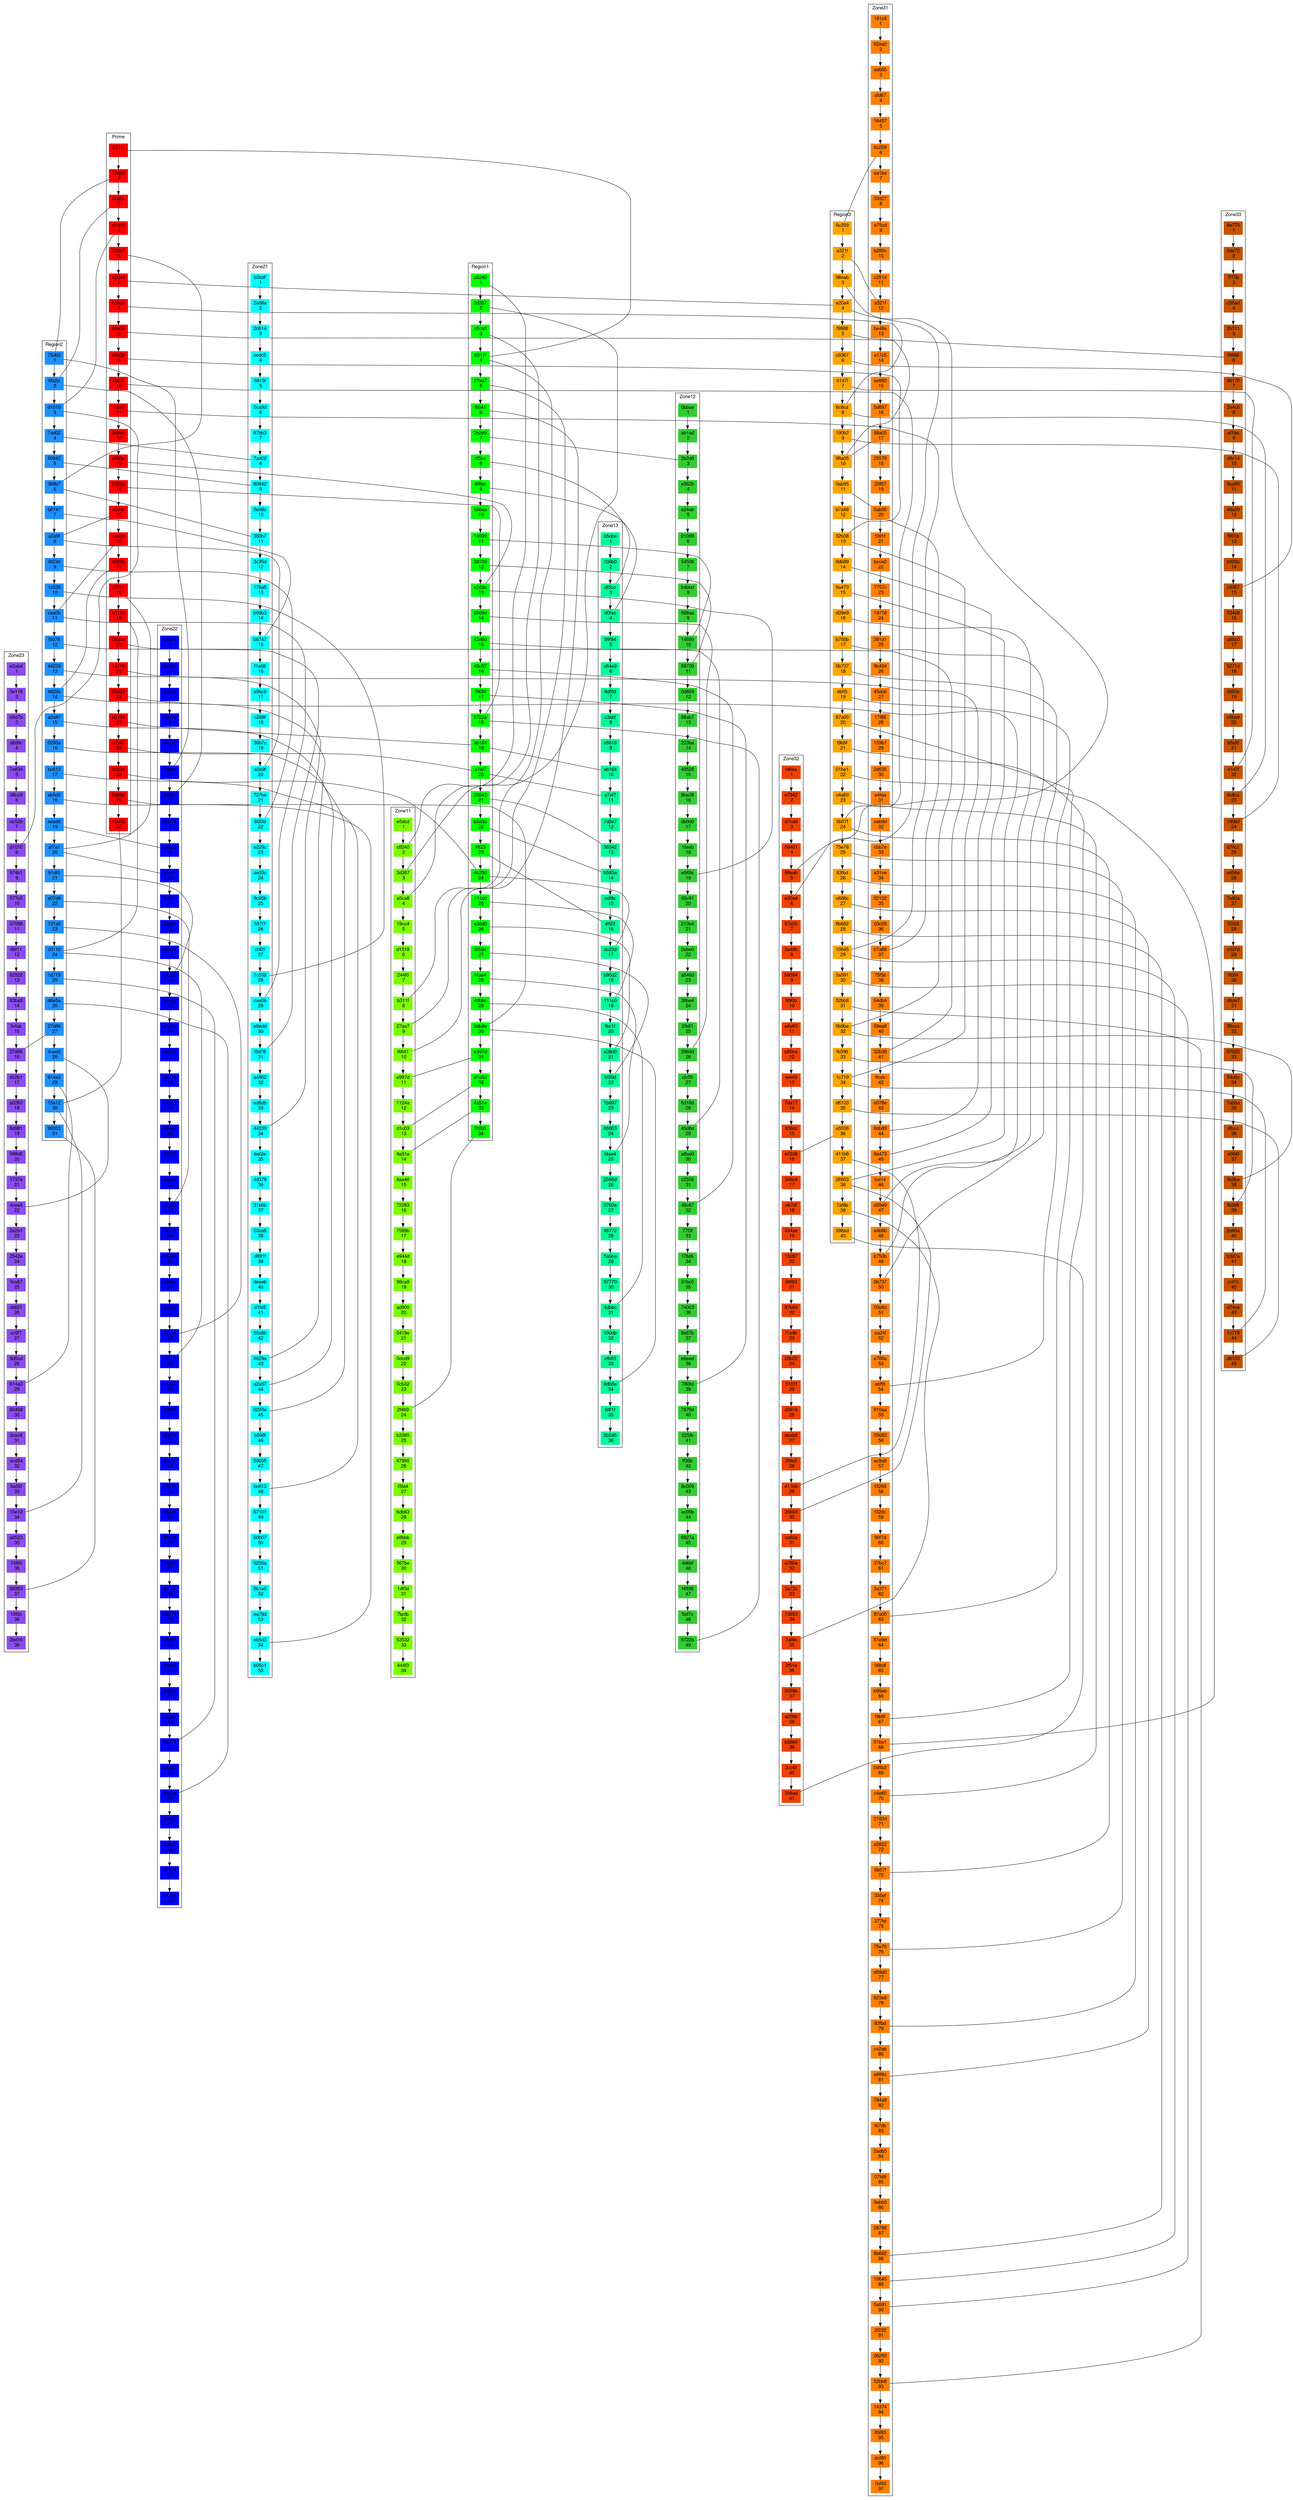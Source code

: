 digraph G {
fontname="Helvetica,Arial,sans-serif"
node [fontname="Helvetica,Arial,sans-serif", shape = rectangle, style = filled] 
edge [fontname="Helvetica,Arial,sans-serif"]subgraph cluster_Prime { label = "Prime" node [color = red]
"0b311f" [label = "b311f\n 1"]
"075db2" [label = "75db2\n 2"]
"06fa2a" [label = "6fa2a\n 3"]
"0d1010" [label = "d1010\n 4"]
"0368b7" [label = "368b7\n 5"]
"0e20a4" [label = "e20a4\n 6"]
"06c8ca" [label = "6c8ca\n 7"]
"098a05" [label = "98a05\n 8"]
"032b38" [label = "32b38\n 9"]
"06b07f" [label = "6b07f\n 10"]
"010645" [label = "10645\n 11"]
"0568aa" [label = "568aa\n 12"]
"0e569c" [label = "e569c\n 13"]
"05722a" [label = "5722a\n 14"]
"0a2e9f" [label = "a2e9f\n 15"]
"0caa0b" [label = "caa0b\n 16"]
"04829a" [label = "4829a\n 17"]
"0af7a1" [label = "af7a1\n 18"]
"0c0110" [label = "c0110\n 19"]
"00b9be" [label = "0b9be\n 20"]
"01c719" [label = "1c719\n 21"]
"026603" [label = "26603\n 22"]
"0ab164" [label = "ab164\n 23"]
"0a7ef7" [label = "a7ef7\n 24"]
"0dc23d" [label = "dc23d\n 25"]
"09db8e" [label = "9db8e\n 26"]
"015e12" [label = "15e12\n 27"]}
subgraph cluster_Region1 { label = "Region1" node [color = green]
"1b311f" [label = "b311f\n 4"]
"1e569c" [label = "e569c\n 13"]
"15722a" [label = "5722a\n 18"]
"1ab164" [label = "ab164\n 19"]
"1a7ef7" [label = "a7ef7\n 20"]
"1dc23d" [label = "dc23d\n 24"]
"19db8e" [label = "9db8e\n 30"]
"1c8240" [label = "c8240\n 1"]
"13d387" [label = "3d387\n 2"]
"1a5ca8" [label = "a5ca8\n 3"]
"127aa7" [label = "27aa7\n 5"]
"1f6641" [label = "f6641\n 6"]
"12b2d9" [label = "2b2d9\n 7"]
"1df5cc" [label = "df5cc\n 8"]
"1d0fac" [label = "d0fac\n 9"]
"1568aa" [label = "568aa\n 10"]
"114699" [label = "14699\n 11"]
"158709" [label = "58709\n 12"]
"12869d" [label = "2869d\n 14"]
"145d8d" [label = "45d8d\n 15"]
"146c67" [label = "46c67\n 16"]
"1780fd" [label = "780fd\n 17"]
"136542" [label = "36542\n 21"]
"1b583a" [label = "b583a\n 22"]
"14ff23" [label = "4ff23\n 23"]
"1111c0" [label = "111c0\n 25"]
"1e38d0" [label = "e38d0\n 26"]
"16f59d" [label = "6f59d\n 27"]
"1f4ae4" [label = "f4ae4\n 28"]
"14dbbc" [label = "4dbbc\n 29"]
"1e997d" [label = "e997d\n 31"]
"1d1c03" [label = "d1c03\n 32"]
"14a51e" [label = "4a51e\n 33"]
"12f4b9" [label = "2f4b9\n 34"]}
subgraph cluster_Region2 { label = "Region2" node [color = dodgerblue]
"175db2" [label = "75db2\n 1"]
"16fa2a" [label = "6fa2a\n 2"]
"1d1010" [label = "d1010\n 3"]
"1368b7" [label = "368b7\n 6"]
"1a2e9f" [label = "a2e9f\n 8"]
"1caa0b" [label = "caa0b\n 11"]
"14829a" [label = "4829a\n 14"]
"1af7a1" [label = "af7a1\n 20"]
"1c0110" [label = "c0110\n 24"]
"115e12" [label = "15e12\n 30"]
"17ad02" [label = "7ad02\n 4"]
"180842" [label = "80842\n 5"]
"1b8747" [label = "b8747\n 7"]
"16f23d" [label = "6f23d\n 9"]
"11c538" [label = "1c538\n 10"]
"1f5d76" [label = "f5d76\n 12"]
"144239" [label = "44239\n 13"]
"1a2a87" [label = "a2a87\n 15"]
"10293a" [label = "0293a\n 16"]
"1bc613" [label = "bc613\n 17"]
"1eb5d3" [label = "eb5d3\n 18"]
"1aead0" [label = "aead0\n 19"]
"1b1df0" [label = "b1df0\n 21"]
"1a07d8" [label = "a07d8\n 22"]
"1731a5" [label = "731a5\n 23"]
"11d715" [label = "1d715\n 25"]
"1d6e5a" [label = "d6e5a\n 26"]
"127d86" [label = "27d86\n 27"]
"14cee8" [label = "4cee8\n 28"]
"1614a3" [label = "614a3\n 29"]
"199353" [label = "99353\n 31"]}
subgraph cluster_Region3 { label = "Region3" node [color = orange]
"1e20a4" [label = "e20a4\n 4"]
"16c8ca" [label = "6c8ca\n 8"]
"198a05" [label = "98a05\n 10"]
"132b38" [label = "32b38\n 13"]
"16b07f" [label = "6b07f\n 24"]
"110645" [label = "10645\n 29"]
"10b9be" [label = "0b9be\n 32"]
"11c719" [label = "1c719\n 34"]
"126603" [label = "26603\n 38"]
"16c259" [label = "6c259\n 1"]
"1a321f" [label = "a321f\n 2"]
"198eab" [label = "98eab\n 3"]
"1f9888" [label = "f9888\n 5"]
"1c9367" [label = "c9367\n 6"]
"141d7f" [label = "41d7f\n 7"]
"1190b2" [label = "190b2\n 9"]
"10ab95" [label = "0ab95\n 11"]
"1b7a68" [label = "b7a68\n 12"]
"18db89" [label = "8db89\n 14"]
"19a473" [label = "9a473\n 15"]
"1d39e9" [label = "d39e9\n 16"]
"1b750b" [label = "b750b\n 17"]
"10b737" [label = "0b737\n 18"]
"1ebff5" [label = "ebff5\n 19"]
"187a00" [label = "87a00\n 20"]
"1f9b9f" [label = "f9b9f\n 21"]
"101be1" [label = "01be1\n 22"]
"1c4a60" [label = "c4a60\n 23"]
"175e76" [label = "75e76\n 25"]
"183fbd" [label = "83fbd\n 26"]
"1e686c" [label = "e686c\n 27"]
"18b682" [label = "8b682\n 28"]
"15a591" [label = "5a591\n 30"]
"152bb8" [label = "52bb8\n 31"]
"1fb396" [label = "fb396\n 33"]
"1d6103" [label = "d6103\n 35"]
"1e5538" [label = "e5538\n 36"]
"1411b6" [label = "411b6\n 37"]
"17af8b" [label = "7af8b\n 39"]
"1398ad" [label = "398ad\n 40"]}
subgraph cluster_Zone11 { label = "Zone11" node [color = lawngreen]
"2b311f" [label = "b311f\n 8"]
"2c8240" [label = "c8240\n 2"]
"23d387" [label = "3d387\n 3"]
"2a5ca8" [label = "a5ca8\n 4"]
"227aa7" [label = "27aa7\n 9"]
"2f6641" [label = "f6641\n 10"]
"2e997d" [label = "e997d\n 11"]
"2d1c03" [label = "d1c03\n 13"]
"24a51e" [label = "4a51e\n 14"]
"22f4b9" [label = "2f4b9\n 24"]
"2e5dcd" [label = "e5dcd\n 1"]
"219cc4" [label = "19cc4\n 5"]
"2d1518" [label = "d1518\n 6"]
"2244f0" [label = "244f0\n 7"]
"21124a" [label = "1124a\n 12"]
"28aa46" [label = "8aa46\n 15"]
"272283" [label = "72283\n 16"]
"27589b" [label = "7589b\n 17"]
"2e944d" [label = "e944d\n 18"]
"298ca8" [label = "98ca8\n 19"]
"2ad900" [label = "ad900\n 20"]
"20419e" [label = "0419e\n 21"]
"20dcd9" [label = "0dcd9\n 22"]
"20cb32" [label = "0cb32\n 23"]
"2b3385" [label = "b3385\n 25"]
"247985" [label = "47985\n 26"]
"2f3fa4" [label = "f3fa4\n 27"]
"26db63" [label = "6db63\n 28"]
"2e8bbb" [label = "e8bbb\n 29"]
"2567be" [label = "567be\n 30"]
"21df0d" [label = "1df0d\n 31"]
"27bcfb" [label = "7bcfb\n 32"]
"253532" [label = "53532\n 33"]
"2444f3" [label = "444f3\n 34"]}
subgraph cluster_Zone12 { label = "Zone12" node [color = limegreen]
"2568aa" [label = "568aa\n 9"]
"2e569c" [label = "e569c\n 19"]
"25722a" [label = "5722a\n 49"]
"22b2d9" [label = "2b2d9\n 3"]
"214699" [label = "14699\n 10"]
"258709" [label = "58709\n 11"]
"22869d" [label = "2869d\n 26"]
"245d8d" [label = "45d8d\n 29"]
"246c67" [label = "46c67\n 32"]
"2780fd" [label = "780fd\n 39"]
"20bbae" [label = "0bbae\n 1"]
"2ab1ad" [label = "ab1ad\n 2"]
"2e562b" [label = "e562b\n 4"]
"2e24ab" [label = "e24ab\n 5"]
"201099" [label = "01099\n 6"]
"254506" [label = "54506\n 7"]
"2b4bbd" [label = "b4bbd\n 8"]
"20d859" [label = "0d859\n 12"]
"288ab7" [label = "88ab7\n 13"]
"2223ba" [label = "223ba\n 14"]
"249528" [label = "49528\n 15"]
"28ba38" [label = "8ba38\n 16"]
"2db9d0" [label = "db9d0\n 17"]
"21feeb" [label = "1feeb\n 18"]
"269c91" [label = "69c91\n 20"]
"2213b4" [label = "213b4\n 21"]
"22ebe0" [label = "2ebe0\n 22"]
"2a046d" [label = "a046d\n 23"]
"236be4" [label = "36be4\n 24"]
"229df1" [label = "29df1\n 25"]
"2cfc55" [label = "cfc55\n 27"]
"26d18d" [label = "6d18d\n 28"]
"2a8ae0" [label = "a8ae0\n 30"]
"2c2556" [label = "c2556\n 31"]
"277f3f" [label = "77f3f\n 33"]
"2f78d6" [label = "f78d6\n 34"]
"251bc5" [label = "51bc5\n 35"]
"274003" [label = "74003\n 36"]
"29e67b" [label = "9e67b\n 37"]
"2e6eed" [label = "e6eed\n 38"]
"27879d" [label = "7879d\n 40"]
"2225fb" [label = "225fb\n 41"]
"2ff36b" [label = "ff36b\n 42"]
"28c009" [label = "8c009\n 43"]
"2ec09b" [label = "ec09b\n 44"]
"28827a" [label = "8827a\n 45"]
"24d6bf" [label = "4d6bf\n 46"]
"2f4936" [label = "f4936\n 47"]
"25af7c" [label = "5af7c\n 48"]}
subgraph cluster_Zone13 { label = "Zone13" node [color = mediumspringgreen]
"2ab164" [label = "ab164\n 10"]
"2a7ef7" [label = "a7ef7\n 11"]
"2dc23d" [label = "dc23d\n 17"]
"29db8e" [label = "9db8e\n 34"]
"2df5cc" [label = "df5cc\n 3"]
"2d0fac" [label = "d0fac\n 4"]
"236542" [label = "36542\n 13"]
"2b583a" [label = "b583a\n 14"]
"24ff23" [label = "4ff23\n 16"]
"2111c0" [label = "111c0\n 19"]
"2e38d0" [label = "e38d0\n 21"]
"26f59d" [label = "6f59d\n 22"]
"2f4ae4" [label = "f4ae4\n 25"]
"24dbbc" [label = "4dbbc\n 31"]
"2b5cbe" [label = "b5cbe\n 1"]
"2106b0" [label = "106b0\n 2"]
"299f94" [label = "99f94\n 5"]
"2c64e3" [label = "c64e3\n 6"]
"28d5fd" [label = "8d5fd\n 7"]
"2c3abf" [label = "c3abf\n 8"]
"2e8616" [label = "e8616\n 9"]
"27d2e7" [label = "7d2e7\n 12"]
"2cdf8c" [label = "cdf8c\n 15"]
"2b95d2" [label = "b95d2\n 18"]
"2fbc1f" [label = "fbc1f\n 20"]
"21b697" [label = "1b697\n 23"]
"266863" [label = "66863\n 24"]
"22595d" [label = "2595d\n 26"]
"20760a" [label = "0760a\n 27"]
"248772" [label = "48772\n 28"]
"25abba" [label = "5abba\n 29"]
"297770" [label = "97770\n 30"]
"2100db" [label = "100db\n 32"]
"2efb53" [label = "efb53\n 33"]
"204f1f" [label = "04f1f\n 35"]
"25b2d5" [label = "5b2d5\n 36"]}
subgraph cluster_Zone21 { label = "Zone21" node [color = aqua]
"2368b7" [label = "368b7\n 11"]
"2a2e9f" [label = "a2e9f\n 20"]
"2caa0b" [label = "caa0b\n 29"]
"24829a" [label = "4829a\n 43"]
"27ad02" [label = "7ad02\n 8"]
"280842" [label = "80842\n 9"]
"2b8747" [label = "b8747\n 15"]
"26f23d" [label = "6f23d\n 22"]
"21c538" [label = "1c538\n 28"]
"2f5d76" [label = "f5d76\n 31"]
"244239" [label = "44239\n 34"]
"2a2a87" [label = "a2a87\n 44"]
"20293a" [label = "0293a\n 45"]
"2bc613" [label = "bc613\n 48"]
"2eb5d3" [label = "eb5d3\n 54"]
"2b3cdf" [label = "b3cdf\n 1"]
"22a88a" [label = "2a88a\n 2"]
"22d614" [label = "2d614\n 3"]
"2cedc5" [label = "cedc5\n 4"]
"26815f" [label = "6815f\n 5"]
"20ca9d" [label = "0ca9d\n 6"]
"267bb3" [label = "67bb3\n 7"]
"28e96c" [label = "8e96c\n 10"]
"23c35d" [label = "3c35d\n 12"]
"2178a5" [label = "178a5\n 13"]
"2b99b3" [label = "b99b3\n 14"]
"2f1a66" [label = "f1a66\n 16"]
"2e9bc8" [label = "e9bc8\n 17"]
"2c288f" [label = "c288f\n 18"]
"230b7c" [label = "30b7c\n 19"]
"2727be" [label = "727be\n 21"]
"2e229c" [label = "e229c\n 23"]
"2ae33c" [label = "ae33c\n 24"]
"29c95b" [label = "9c95b\n 25"]
"2557f7" [label = "557f7\n 26"]
"2cf42f" [label = "cf42f\n 27"]
"2e9edd" [label = "e9edd\n 30"]
"2a4862" [label = "a4862\n 32"]
"2ad6db" [label = "ad6db\n 33"]
"2bef2e" [label = "bef2e\n 35"]
"24d379" [label = "4d379\n 36"]
"231b6b" [label = "31b6b\n 37"]
"203ca6" [label = "03ca6\n 38"]
"2d891f" [label = "d891f\n 39"]
"2deeeb" [label = "deeeb\n 40"]
"2d1fe5" [label = "d1fe5\n 41"]
"255c8b" [label = "55c8b\n 42"]
"2b598f" [label = "b598f\n 46"]
"269055" [label = "69055\n 47"]
"267101" [label = "67101\n 49"]
"250b67" [label = "50b67\n 50"]
"29235a" [label = "9235a\n 51"]
"28b1a8" [label = "8b1a8\n 52"]
"2ea79d" [label = "ea79d\n 53"]
"2b06c1" [label = "b06c1\n 55"]}
subgraph cluster_Zone22 { label = "Zone22" node [color = blue]
"275db2" [label = "75db2\n 6"]
"26fa2a" [label = "6fa2a\n 7"]
"2af7a1" [label = "af7a1\n 10"]
"2c0110" [label = "c0110\n 29"]
"2aead0" [label = "aead0\n 9"]
"2b1df0" [label = "b1df0\n 14"]
"2a07d8" [label = "a07d8\n 23"]
"2731a5" [label = "731a5\n 28"]
"21d715" [label = "1d715\n 44"]
"2d6e5a" [label = "d6e5a\n 46"]
"2d4622" [label = "d4622\n 1"]
"24e4b7" [label = "4e4b7\n 2"]
"22c7d9" [label = "2c7d9\n 3"]
"2708e9" [label = "708e9\n 4"]
"2bea7f" [label = "bea7f\n 5"]
"260508" [label = "60508\n 8"]
"26a33b" [label = "6a33b\n 11"]
"2f1adc" [label = "f1adc\n 12"]
"258a92" [label = "58a92\n 13"]
"29ca6a" [label = "9ca6a\n 15"]
"2a7a2a" [label = "a7a2a\n 16"]
"2bd25b" [label = "bd25b\n 17"]
"2e9776" [label = "e9776\n 18"]
"247862" [label = "47862\n 19"]
"28642f" [label = "8642f\n 20"]
"2c2575" [label = "c2575\n 21"]
"2dabec" [label = "dabec\n 22"]
"27a373" [label = "7a373\n 24"]
"25e996" [label = "5e996\n 25"]
"22e5db" [label = "2e5db\n 26"]
"20c7b0" [label = "0c7b0\n 27"]
"2bad31" [label = "bad31\n 30"]
"208930" [label = "08930\n 31"]
"2b2875" [label = "b2875\n 32"]
"280f7b" [label = "80f7b\n 33"]
"22784c" [label = "2784c\n 34"]
"26021f" [label = "6021f\n 35"]
"2f407d" [label = "f407d\n 36"]
"270db2" [label = "70db2\n 37"]
"2bf136" [label = "bf136\n 38"]
"278371" [label = "78371\n 39"]
"2202b1" [label = "202b1\n 40"]
"284b35" [label = "84b35\n 41"]
"235dd2" [label = "35dd2\n 42"]
"20808e" [label = "0808e\n 43"]
"2b4b32" [label = "b4b32\n 45"]
"226d47" [label = "26d47\n 47"]
"2bda1f" [label = "bda1f\n 48"]
"231136" [label = "31136\n 49"]
"2b1798" [label = "b1798\n 50"]}
subgraph cluster_Zone23 { label = "Zone23" node [color = "#8a4cee"]
"2d1010" [label = "d1010\n 8"]
"215e12" [label = "15e12\n 34"]
"227d86" [label = "27d86\n 16"]
"24cee8" [label = "4cee8\n 22"]
"2614a3" [label = "614a3\n 29"]
"299353" [label = "99353\n 37"]
"2e2ab4" [label = "e2ab4\n 1"]
"23e118" [label = "3e118\n 2"]
"2e5d7b" [label = "e5d7b\n 3"]
"2a6d9c" [label = "a6d9c\n 4"]
"27e834" [label = "7e834\n 5"]
"238cc9" [label = "38cc9\n 6"]
"2dc52b" [label = "dc52b\n 7"]
"2974b1" [label = "974b1\n 9"]
"2577c5" [label = "577c5\n 10"]
"207088" [label = "07088\n 11"]
"266f11" [label = "66f11\n 12"]
"262522" [label = "62522\n 13"]
"283ba9" [label = "83ba9\n 14"]
"25cfab" [label = "5cfab\n 15"]
"28c2b1" [label = "8c2b1\n 17"]
"2a0263" [label = "a0263\n 18"]
"28d981" [label = "8d981\n 19"]
"2998d6" [label = "998d6\n 20"]
"21737e" [label = "1737e\n 21"]
"22e2e1" [label = "2e2e1\n 23"]
"22542e" [label = "2542e\n 24"]
"23ca67" [label = "3ca67\n 25"]
"2ddf21" [label = "ddf21\n 26"]
"2cc9f7" [label = "cc9f7\n 27"]
"29d5cd" [label = "9d5cd\n 28"]
"280458" [label = "80458\n 30"]
"22cac8" [label = "2cac8\n 31"]
"2acd84" [label = "acd84\n 32"]
"25a5f0" [label = "5a5f0\n 33"]
"2a0523" [label = "a0523\n 35"]
"274f65" [label = "74f65\n 36"]
"210f9c" [label = "10f9c\n 38"]
"22bd16" [label = "2bd16\n 39"]}
subgraph cluster_Zone31 { label = "Zone31" node [color = darkorange1]
"298a05" [label = "98a05\n 17"]
"232b38" [label = "32b38\n 41"]
"26b07f" [label = "6b07f\n 73"]
"210645" [label = "10645\n 89"]
"26c259" [label = "6c259\n 6"]
"2a321f" [label = "a321f\n 12"]
"20ab95" [label = "0ab95\n 20"]
"2b7a68" [label = "b7a68\n 37"]
"28db89" [label = "8db89\n 44"]
"29a473" [label = "9a473\n 45"]
"2d39e9" [label = "d39e9\n 47"]
"2b750b" [label = "b750b\n 49"]
"20b737" [label = "0b737\n 50"]
"2ebff5" [label = "ebff5\n 54"]
"287a00" [label = "87a00\n 63"]
"2f9b9f" [label = "f9b9f\n 67"]
"201be1" [label = "01be1\n 68"]
"2c4a60" [label = "c4a60\n 70"]
"275e76" [label = "75e76\n 76"]
"283fbd" [label = "83fbd\n 79"]
"2e686c" [label = "e686c\n 81"]
"28b682" [label = "8b682\n 88"]
"25a591" [label = "5a591\n 90"]
"252bb8" [label = "52bb8\n 93"]
"2161c9" [label = "161c9\n 1"]
"282ea0" [label = "82ea0\n 2"]
"2ad685" [label = "ad685\n 3"]
"2afd67" [label = "afd67\n 4"]
"216457" [label = "16457\n 5"]
"2ea1be" [label = "ea1be\n 7"]
"233d27" [label = "33d27\n 8"]
"2e75cd" [label = "e75cd\n 9"]
"2b280c" [label = "b280c\n 10"]
"2c2814" [label = "c2814\n 11"]
"2be46a" [label = "be46a\n 13"]
"2a17c5" [label = "a17c5\n 14"]
"2ae982" [label = "ae982\n 15"]
"25d897" [label = "5d897\n 16"]
"225578" [label = "25578\n 18"]
"220f07" [label = "20f07\n 19"]
"2f391f" [label = "f391f\n 21"]
"2bcce2" [label = "bcce2\n 22"]
"27757c" [label = "7757c\n 23"]
"219716" [label = "19716\n 24"]
"2391d1" [label = "391d1\n 25"]
"29b404" [label = "9b404\n 26"]
"245dcb" [label = "45dcb\n 27"]
"217f66" [label = "17f66\n 28"]
"2159b1" [label = "159b1\n 29"]
"22d535" [label = "2d535\n 30"]
"2e4fea" [label = "e4fea\n 31"]
"2ceb9d" [label = "ceb9d\n 32"]
"2cbb7e" [label = "cbb7e\n 33"]
"2a31ce" [label = "a31ce\n 34"]
"292102" [label = "92102\n 35"]
"203c09" [label = "03c09\n 36"]
"275f5b" [label = "75f5b\n 38"]
"264db4" [label = "64db4\n 39"]
"259ea8" [label = "59ea8\n 40"]
"2ffceb" [label = "ffceb\n 42"]
"2e078e" [label = "e078e\n 43"]
"2fcd14" [label = "fcd14\n 46"]
"2e4b8b" [label = "e4b8b\n 48"]
"200e8d" [label = "00e8d\n 51"]
"2ea24f" [label = "ea24f\n 52"]
"2e788a" [label = "e788a\n 53"]
"2910aa" [label = "910aa\n 55"]
"205683" [label = "05683\n 56"]
"2ec9a6" [label = "ec9a6\n 57"]
"2f3268" [label = "f3268\n 58"]
"2f32dc" [label = "f32dc\n 59"]
"290f7d" [label = "90f7d\n 60"]
"237bc7" [label = "37bc7\n 61"]
"23a371" [label = "3a371\n 62"]
"251e9d" [label = "51e9d\n 64"]
"206bdf" [label = "06bdf\n 65"]
"2b95eb" [label = "b95eb\n 66"]
"2095b2" [label = "095b2\n 69"]
"22183d" [label = "2183d\n 71"]
"2a5822" [label = "a5822\n 72"]
"2335ef" [label = "335ef\n 74"]
"2277fd" [label = "277fd\n 75"]
"2d59d5" [label = "d59d5\n 77"]
"2623e8" [label = "623e8\n 78"]
"2cc2ab" [label = "cc2ab\n 80"]
"2784a8" [label = "784a8\n 82"]
"2fb7db" [label = "fb7db\n 83"]
"22ad65" [label = "2ad65\n 84"]
"207fd9" [label = "07fd9\n 85"]
"23ebb3" [label = "3ebb3\n 86"]
"226788" [label = "26788\n 87"]
"22f232" [label = "2f232\n 91"]
"206250" [label = "06250\n 92"]
"214374" [label = "14374\n 94"]
"285f83" [label = "85f83\n 95"]
"2dcf80" [label = "dcf80\n 96"]
"21bf50" [label = "1bf50\n 97"]}
subgraph cluster_Zone32 { label = "Zone32" node [color = orangered2]
"2e20a4" [label = "e20a4\n 6"]
"226603" [label = "26603\n 30"]
"298eab" [label = "98eab\n 5"]
"2e5538" [label = "e5538\n 16"]
"2411b6" [label = "411b6\n 29"]
"27af8b" [label = "7af8b\n 35"]
"2398ad" [label = "398ad\n 41"]
"2fd6ea" [label = "fd6ea\n 1"]
"2e7942" [label = "e7942\n 2"]
"2d7cdd" [label = "d7cdd\n 3"]
"258401" [label = "58401\n 4"]
"297d35" [label = "97d35\n 7"]
"23a48b" [label = "3a48b\n 8"]
"2b9594" [label = "b9594\n 9"]
"29f90b" [label = "9f90b\n 10"]
"2e6e63" [label = "e6e63\n 11"]
"2b85be" [label = "b85be\n 12"]
"2eeef3" [label = "eeef3\n 13"]
"27da17" [label = "7da17\n 14"]
"2938dc" [label = "938dc\n 15"]
"2346c9" [label = "346c9\n 17"]
"2eb7df" [label = "eb7df\n 18"]
"2434ae" [label = "434ae\n 19"]
"215d97" [label = "15d97\n 20"]
"25f693" [label = "5f693\n 21"]
"287b83" [label = "87b83\n 22"]
"2f1e4b" [label = "f1e4b\n 23"]
"228b22" [label = "28b22\n 24"]
"25101f" [label = "5101f\n 25"]
"2d3976" [label = "d3976\n 26"]
"2ebab0" [label = "ebab0\n 27"]
"22f9e5" [label = "2f9e5\n 28"]
"2ca82e" [label = "ca82e\n 31"]
"2e780e" [label = "e780e\n 32"]
"23a72c" [label = "3a72c\n 33"]
"213653" [label = "13653\n 34"]
"22f51e" [label = "2f51e\n 36"]
"29559b" [label = "9559b\n 37"]
"2a256b" [label = "a256b\n 38"]
"2b5860" [label = "b5860\n 39"]
"22cc6f" [label = "2cc6f\n 40"]}
subgraph cluster_Zone33 { label = "Zone33" node [color = "#c55200"]
"26c8ca" [label = "6c8ca\n 23"]
"20b9be" [label = "0b9be\n 38"]
"21c719" [label = "1c719\n 44"]
"2f9888" [label = "f9888\n 6"]
"2c9367" [label = "c9367\n 15"]
"241d7f" [label = "41d7f\n 22"]
"2190b2" [label = "190b2\n 24"]
"2fb396" [label = "fb396\n 39"]
"2d6103" [label = "d6103\n 45"]
"28e775" [label = "8e775\n 1"]
"23de72" [label = "3de72\n 2"]
"27f75b" [label = "7f75b\n 3"]
"2c56ad" [label = "c56ad\n 4"]
"22b311" [label = "2b311\n 5"]
"296170" [label = "96170\n 7"]
"22e4c5" [label = "2e4c5\n 8"]
"2af1be" [label = "af1be\n 9"]
"2d9c14" [label = "d9c14\n 10"]
"20ca99" [label = "0ca99\n 11"]
"246a29" [label = "46a29\n 12"]
"2f951b" [label = "f951b\n 13"]
"2b500c" [label = "b500c\n 14"]
"2034c8" [label = "034c8\n 16"]
"2a88c0" [label = "a88c0\n 17"]
"25271d" [label = "5271d\n 18"]
"20683c" [label = "0683c\n 19"]
"2c5ba9" [label = "c5ba9\n 20"]
"2b6af6" [label = "b6af6\n 21"]
"2d74c1" [label = "d74c1\n 25"]
"2ed56e" [label = "ed56e\n 26"]
"27e80a" [label = "7e80a\n 27"]
"253f28" [label = "53f28\n 28"]
"2c0d7d" [label = "c0d7d\n 29"]
"2ffc64" [label = "ffc64\n 30"]
"2d6de7" [label = "d6de7\n 31"]
"226ccc" [label = "26ccc\n 32"]
"297920" [label = "97920\n 33"]
"254c6c" [label = "54c6c\n 34"]
"27abba" [label = "7abba\n 35"]
"24fbcc" [label = "4fbcc\n 36"]
"2e964f" [label = "e964f\n 37"]
"22e80a" [label = "2e80a\n 40"]
"2b3d7a" [label = "b3d7a\n 41"]
"2ccf7c" [label = "ccf7c\n 42"]
"2d74ce" [label = "d74ce\n 43"]}

"0b311f" -> "1b311f" [dir = none]
"075db2" -> "175db2" [dir = none]
"0b311f" -> "075db2"
"06fa2a" -> "16fa2a" [dir = none]
"075db2" -> "06fa2a"
"0d1010" -> "1d1010" [dir = none]
"06fa2a" -> "0d1010"
"0368b7" -> "1368b7" [dir = none]
"0d1010" -> "0368b7"
"0e20a4" -> "1e20a4" [dir = none]
"0368b7" -> "0e20a4"
"06c8ca" -> "16c8ca" [dir = none]
"0e20a4" -> "06c8ca"
"098a05" -> "198a05" [dir = none]
"06c8ca" -> "098a05"
"032b38" -> "132b38" [dir = none]
"098a05" -> "032b38"
"06b07f" -> "16b07f" [dir = none]
"032b38" -> "06b07f"
"010645" -> "110645" [dir = none]
"06b07f" -> "010645"
"010645" -> "0568aa"
"0e569c" -> "1e569c" [dir = none]
"0568aa" -> "0e569c"
"05722a" -> "15722a" [dir = none]
"0e569c" -> "05722a"
"0a2e9f" -> "1a2e9f" [dir = none]
"05722a" -> "0a2e9f"
"0caa0b" -> "1caa0b" [dir = none]
"0a2e9f" -> "0caa0b"
"04829a" -> "14829a" [dir = none]
"0caa0b" -> "04829a"
"0af7a1" -> "1af7a1" [dir = none]
"04829a" -> "0af7a1"
"0c0110" -> "1c0110" [dir = none]
"0af7a1" -> "0c0110"
"00b9be" -> "10b9be" [dir = none]
"0c0110" -> "00b9be"
"01c719" -> "11c719" [dir = none]
"00b9be" -> "01c719"
"026603" -> "126603" [dir = none]
"01c719" -> "026603"
"0ab164" -> "1ab164" [dir = none]
"026603" -> "0ab164"
"0a7ef7" -> "1a7ef7" [dir = none]
"0ab164" -> "0a7ef7"
"0dc23d" -> "1dc23d" [dir = none]
"0a7ef7" -> "0dc23d"
"09db8e" -> "19db8e" [dir = none]
"0dc23d" -> "09db8e"
"015e12" -> "115e12" [dir = none]
"09db8e" -> "015e12"
"1b311f" -> "2b311f" [dir = none]
"1e569c" -> "2e569c" [dir = none]
"15722a" -> "25722a" [dir = none]
"1ab164" -> "2ab164" [dir = none]
"1a7ef7" -> "2a7ef7" [dir = none]
"1dc23d" -> "2dc23d" [dir = none]
"19db8e" -> "29db8e" [dir = none]
"1c8240" -> "2c8240" [dir = none]
"13d387" -> "23d387" [dir = none]
"1c8240" -> "13d387"
"1a5ca8" -> "2a5ca8" [dir = none]
"13d387" -> "1a5ca8"
"1a5ca8" -> "1b311f"
"127aa7" -> "227aa7" [dir = none]
"1b311f" -> "127aa7"
"1f6641" -> "2f6641" [dir = none]
"127aa7" -> "1f6641"
"12b2d9" -> "22b2d9" [dir = none]
"1f6641" -> "12b2d9"
"1df5cc" -> "2df5cc" [dir = none]
"12b2d9" -> "1df5cc"
"1d0fac" -> "2d0fac" [dir = none]
"1df5cc" -> "1d0fac"
"1d0fac" -> "1568aa"
"114699" -> "214699" [dir = none]
"1568aa" -> "114699"
"158709" -> "258709" [dir = none]
"114699" -> "158709"
"158709" -> "1e569c"
"12869d" -> "22869d" [dir = none]
"1e569c" -> "12869d"
"145d8d" -> "245d8d" [dir = none]
"12869d" -> "145d8d"
"146c67" -> "246c67" [dir = none]
"145d8d" -> "146c67"
"1780fd" -> "2780fd" [dir = none]
"146c67" -> "1780fd"
"1780fd" -> "15722a"
"15722a" -> "1ab164"
"1ab164" -> "1a7ef7"
"136542" -> "236542" [dir = none]
"1a7ef7" -> "136542"
"1b583a" -> "2b583a" [dir = none]
"136542" -> "1b583a"
"14ff23" -> "24ff23" [dir = none]
"1b583a" -> "14ff23"
"14ff23" -> "1dc23d"
"1111c0" -> "2111c0" [dir = none]
"1dc23d" -> "1111c0"
"1e38d0" -> "2e38d0" [dir = none]
"1111c0" -> "1e38d0"
"16f59d" -> "26f59d" [dir = none]
"1e38d0" -> "16f59d"
"1f4ae4" -> "2f4ae4" [dir = none]
"16f59d" -> "1f4ae4"
"14dbbc" -> "24dbbc" [dir = none]
"1f4ae4" -> "14dbbc"
"14dbbc" -> "19db8e"
"1e997d" -> "2e997d" [dir = none]
"19db8e" -> "1e997d"
"1d1c03" -> "2d1c03" [dir = none]
"1e997d" -> "1d1c03"
"14a51e" -> "24a51e" [dir = none]
"1d1c03" -> "14a51e"
"12f4b9" -> "22f4b9" [dir = none]
"14a51e" -> "12f4b9"
"175db2" -> "275db2" [dir = none]
"16fa2a" -> "26fa2a" [dir = none]
"1d1010" -> "2d1010" [dir = none]
"1368b7" -> "2368b7" [dir = none]
"1a2e9f" -> "2a2e9f" [dir = none]
"1caa0b" -> "2caa0b" [dir = none]
"14829a" -> "24829a" [dir = none]
"1af7a1" -> "2af7a1" [dir = none]
"1c0110" -> "2c0110" [dir = none]
"115e12" -> "215e12" [dir = none]
"175db2" -> "16fa2a"
"16fa2a" -> "1d1010"
"17ad02" -> "27ad02" [dir = none]
"1d1010" -> "17ad02"
"180842" -> "280842" [dir = none]
"17ad02" -> "180842"
"180842" -> "1368b7"
"1b8747" -> "2b8747" [dir = none]
"1368b7" -> "1b8747"
"1b8747" -> "1a2e9f"
"16f23d" -> "26f23d" [dir = none]
"1a2e9f" -> "16f23d"
"11c538" -> "21c538" [dir = none]
"16f23d" -> "11c538"
"11c538" -> "1caa0b"
"1f5d76" -> "2f5d76" [dir = none]
"1caa0b" -> "1f5d76"
"144239" -> "244239" [dir = none]
"1f5d76" -> "144239"
"144239" -> "14829a"
"1a2a87" -> "2a2a87" [dir = none]
"14829a" -> "1a2a87"
"10293a" -> "20293a" [dir = none]
"1a2a87" -> "10293a"
"1bc613" -> "2bc613" [dir = none]
"10293a" -> "1bc613"
"1eb5d3" -> "2eb5d3" [dir = none]
"1bc613" -> "1eb5d3"
"1aead0" -> "2aead0" [dir = none]
"1eb5d3" -> "1aead0"
"1aead0" -> "1af7a1"
"1b1df0" -> "2b1df0" [dir = none]
"1af7a1" -> "1b1df0"
"1a07d8" -> "2a07d8" [dir = none]
"1b1df0" -> "1a07d8"
"1731a5" -> "2731a5" [dir = none]
"1a07d8" -> "1731a5"
"1731a5" -> "1c0110"
"11d715" -> "21d715" [dir = none]
"1c0110" -> "11d715"
"1d6e5a" -> "2d6e5a" [dir = none]
"11d715" -> "1d6e5a"
"127d86" -> "227d86" [dir = none]
"1d6e5a" -> "127d86"
"14cee8" -> "24cee8" [dir = none]
"127d86" -> "14cee8"
"1614a3" -> "2614a3" [dir = none]
"14cee8" -> "1614a3"
"1614a3" -> "115e12"
"199353" -> "299353" [dir = none]
"115e12" -> "199353"
"1e20a4" -> "2e20a4" [dir = none]
"16c8ca" -> "26c8ca" [dir = none]
"198a05" -> "298a05" [dir = none]
"132b38" -> "232b38" [dir = none]
"16b07f" -> "26b07f" [dir = none]
"110645" -> "210645" [dir = none]
"10b9be" -> "20b9be" [dir = none]
"11c719" -> "21c719" [dir = none]
"126603" -> "226603" [dir = none]
"16c259" -> "26c259" [dir = none]
"1a321f" -> "2a321f" [dir = none]
"16c259" -> "1a321f"
"198eab" -> "298eab" [dir = none]
"1a321f" -> "198eab"
"198eab" -> "1e20a4"
"1f9888" -> "2f9888" [dir = none]
"1e20a4" -> "1f9888"
"1c9367" -> "2c9367" [dir = none]
"1f9888" -> "1c9367"
"141d7f" -> "241d7f" [dir = none]
"1c9367" -> "141d7f"
"141d7f" -> "16c8ca"
"1190b2" -> "2190b2" [dir = none]
"16c8ca" -> "1190b2"
"1190b2" -> "198a05"
"10ab95" -> "20ab95" [dir = none]
"198a05" -> "10ab95"
"1b7a68" -> "2b7a68" [dir = none]
"10ab95" -> "1b7a68"
"1b7a68" -> "132b38"
"18db89" -> "28db89" [dir = none]
"132b38" -> "18db89"
"19a473" -> "29a473" [dir = none]
"18db89" -> "19a473"
"1d39e9" -> "2d39e9" [dir = none]
"19a473" -> "1d39e9"
"1b750b" -> "2b750b" [dir = none]
"1d39e9" -> "1b750b"
"10b737" -> "20b737" [dir = none]
"1b750b" -> "10b737"
"1ebff5" -> "2ebff5" [dir = none]
"10b737" -> "1ebff5"
"187a00" -> "287a00" [dir = none]
"1ebff5" -> "187a00"
"1f9b9f" -> "2f9b9f" [dir = none]
"187a00" -> "1f9b9f"
"101be1" -> "201be1" [dir = none]
"1f9b9f" -> "101be1"
"1c4a60" -> "2c4a60" [dir = none]
"101be1" -> "1c4a60"
"1c4a60" -> "16b07f"
"175e76" -> "275e76" [dir = none]
"16b07f" -> "175e76"
"183fbd" -> "283fbd" [dir = none]
"175e76" -> "183fbd"
"1e686c" -> "2e686c" [dir = none]
"183fbd" -> "1e686c"
"18b682" -> "28b682" [dir = none]
"1e686c" -> "18b682"
"18b682" -> "110645"
"15a591" -> "25a591" [dir = none]
"110645" -> "15a591"
"152bb8" -> "252bb8" [dir = none]
"15a591" -> "152bb8"
"152bb8" -> "10b9be"
"1fb396" -> "2fb396" [dir = none]
"10b9be" -> "1fb396"
"1fb396" -> "11c719"
"1d6103" -> "2d6103" [dir = none]
"11c719" -> "1d6103"
"1e5538" -> "2e5538" [dir = none]
"1d6103" -> "1e5538"
"1411b6" -> "2411b6" [dir = none]
"1e5538" -> "1411b6"
"1411b6" -> "126603"
"17af8b" -> "27af8b" [dir = none]
"126603" -> "17af8b"
"1398ad" -> "2398ad" [dir = none]
"17af8b" -> "1398ad"
"2e5dcd" -> "2c8240"
"2c8240" -> "23d387"
"23d387" -> "2a5ca8"
"2a5ca8" -> "219cc4"
"219cc4" -> "2d1518"
"2d1518" -> "2244f0"
"2244f0" -> "2b311f"
"2b311f" -> "227aa7"
"227aa7" -> "2f6641"
"2f6641" -> "2e997d"
"2e997d" -> "21124a"
"21124a" -> "2d1c03"
"2d1c03" -> "24a51e"
"24a51e" -> "28aa46"
"28aa46" -> "272283"
"272283" -> "27589b"
"27589b" -> "2e944d"
"2e944d" -> "298ca8"
"298ca8" -> "2ad900"
"2ad900" -> "20419e"
"20419e" -> "20dcd9"
"20dcd9" -> "20cb32"
"20cb32" -> "22f4b9"
"22f4b9" -> "2b3385"
"2b3385" -> "247985"
"247985" -> "2f3fa4"
"2f3fa4" -> "26db63"
"26db63" -> "2e8bbb"
"2e8bbb" -> "2567be"
"2567be" -> "21df0d"
"21df0d" -> "27bcfb"
"27bcfb" -> "253532"
"253532" -> "2444f3"
"20bbae" -> "2ab1ad"
"2ab1ad" -> "22b2d9"
"22b2d9" -> "2e562b"
"2e562b" -> "2e24ab"
"2e24ab" -> "201099"
"201099" -> "254506"
"254506" -> "2b4bbd"
"2b4bbd" -> "2568aa"
"2568aa" -> "214699"
"214699" -> "258709"
"258709" -> "20d859"
"20d859" -> "288ab7"
"288ab7" -> "2223ba"
"2223ba" -> "249528"
"249528" -> "28ba38"
"28ba38" -> "2db9d0"
"2db9d0" -> "21feeb"
"21feeb" -> "2e569c"
"2e569c" -> "269c91"
"269c91" -> "2213b4"
"2213b4" -> "22ebe0"
"22ebe0" -> "2a046d"
"2a046d" -> "236be4"
"236be4" -> "229df1"
"229df1" -> "22869d"
"22869d" -> "2cfc55"
"2cfc55" -> "26d18d"
"26d18d" -> "245d8d"
"245d8d" -> "2a8ae0"
"2a8ae0" -> "2c2556"
"2c2556" -> "246c67"
"246c67" -> "277f3f"
"277f3f" -> "2f78d6"
"2f78d6" -> "251bc5"
"251bc5" -> "274003"
"274003" -> "29e67b"
"29e67b" -> "2e6eed"
"2e6eed" -> "2780fd"
"2780fd" -> "27879d"
"27879d" -> "2225fb"
"2225fb" -> "2ff36b"
"2ff36b" -> "28c009"
"28c009" -> "2ec09b"
"2ec09b" -> "28827a"
"28827a" -> "24d6bf"
"24d6bf" -> "2f4936"
"2f4936" -> "25af7c"
"25af7c" -> "25722a"
"2b5cbe" -> "2106b0"
"2106b0" -> "2df5cc"
"2df5cc" -> "2d0fac"
"2d0fac" -> "299f94"
"299f94" -> "2c64e3"
"2c64e3" -> "28d5fd"
"28d5fd" -> "2c3abf"
"2c3abf" -> "2e8616"
"2e8616" -> "2ab164"
"2ab164" -> "2a7ef7"
"2a7ef7" -> "27d2e7"
"27d2e7" -> "236542"
"236542" -> "2b583a"
"2b583a" -> "2cdf8c"
"2cdf8c" -> "24ff23"
"24ff23" -> "2dc23d"
"2dc23d" -> "2b95d2"
"2b95d2" -> "2111c0"
"2111c0" -> "2fbc1f"
"2fbc1f" -> "2e38d0"
"2e38d0" -> "26f59d"
"26f59d" -> "21b697"
"21b697" -> "266863"
"266863" -> "2f4ae4"
"2f4ae4" -> "22595d"
"22595d" -> "20760a"
"20760a" -> "248772"
"248772" -> "25abba"
"25abba" -> "297770"
"297770" -> "24dbbc"
"24dbbc" -> "2100db"
"2100db" -> "2efb53"
"2efb53" -> "29db8e"
"29db8e" -> "204f1f"
"204f1f" -> "25b2d5"
"2b3cdf" -> "22a88a"
"22a88a" -> "22d614"
"22d614" -> "2cedc5"
"2cedc5" -> "26815f"
"26815f" -> "20ca9d"
"20ca9d" -> "267bb3"
"267bb3" -> "27ad02"
"27ad02" -> "280842"
"280842" -> "28e96c"
"28e96c" -> "2368b7"
"2368b7" -> "23c35d"
"23c35d" -> "2178a5"
"2178a5" -> "2b99b3"
"2b99b3" -> "2b8747"
"2b8747" -> "2f1a66"
"2f1a66" -> "2e9bc8"
"2e9bc8" -> "2c288f"
"2c288f" -> "230b7c"
"230b7c" -> "2a2e9f"
"2a2e9f" -> "2727be"
"2727be" -> "26f23d"
"26f23d" -> "2e229c"
"2e229c" -> "2ae33c"
"2ae33c" -> "29c95b"
"29c95b" -> "2557f7"
"2557f7" -> "2cf42f"
"2cf42f" -> "21c538"
"21c538" -> "2caa0b"
"2caa0b" -> "2e9edd"
"2e9edd" -> "2f5d76"
"2f5d76" -> "2a4862"
"2a4862" -> "2ad6db"
"2ad6db" -> "244239"
"244239" -> "2bef2e"
"2bef2e" -> "24d379"
"24d379" -> "231b6b"
"231b6b" -> "203ca6"
"203ca6" -> "2d891f"
"2d891f" -> "2deeeb"
"2deeeb" -> "2d1fe5"
"2d1fe5" -> "255c8b"
"255c8b" -> "24829a"
"24829a" -> "2a2a87"
"2a2a87" -> "20293a"
"20293a" -> "2b598f"
"2b598f" -> "269055"
"269055" -> "2bc613"
"2bc613" -> "267101"
"267101" -> "250b67"
"250b67" -> "29235a"
"29235a" -> "28b1a8"
"28b1a8" -> "2ea79d"
"2ea79d" -> "2eb5d3"
"2eb5d3" -> "2b06c1"
"2d4622" -> "24e4b7"
"24e4b7" -> "22c7d9"
"22c7d9" -> "2708e9"
"2708e9" -> "2bea7f"
"2bea7f" -> "275db2"
"275db2" -> "26fa2a"
"26fa2a" -> "260508"
"260508" -> "2aead0"
"2aead0" -> "2af7a1"
"2af7a1" -> "26a33b"
"26a33b" -> "2f1adc"
"2f1adc" -> "258a92"
"258a92" -> "2b1df0"
"2b1df0" -> "29ca6a"
"29ca6a" -> "2a7a2a"
"2a7a2a" -> "2bd25b"
"2bd25b" -> "2e9776"
"2e9776" -> "247862"
"247862" -> "28642f"
"28642f" -> "2c2575"
"2c2575" -> "2dabec"
"2dabec" -> "2a07d8"
"2a07d8" -> "27a373"
"27a373" -> "25e996"
"25e996" -> "22e5db"
"22e5db" -> "20c7b0"
"20c7b0" -> "2731a5"
"2731a5" -> "2c0110"
"2c0110" -> "2bad31"
"2bad31" -> "208930"
"208930" -> "2b2875"
"2b2875" -> "280f7b"
"280f7b" -> "22784c"
"22784c" -> "26021f"
"26021f" -> "2f407d"
"2f407d" -> "270db2"
"270db2" -> "2bf136"
"2bf136" -> "278371"
"278371" -> "2202b1"
"2202b1" -> "284b35"
"284b35" -> "235dd2"
"235dd2" -> "20808e"
"20808e" -> "21d715"
"21d715" -> "2b4b32"
"2b4b32" -> "2d6e5a"
"2d6e5a" -> "226d47"
"226d47" -> "2bda1f"
"2bda1f" -> "231136"
"231136" -> "2b1798"
"2e2ab4" -> "23e118"
"23e118" -> "2e5d7b"
"2e5d7b" -> "2a6d9c"
"2a6d9c" -> "27e834"
"27e834" -> "238cc9"
"238cc9" -> "2dc52b"
"2dc52b" -> "2d1010"
"2d1010" -> "2974b1"
"2974b1" -> "2577c5"
"2577c5" -> "207088"
"207088" -> "266f11"
"266f11" -> "262522"
"262522" -> "283ba9"
"283ba9" -> "25cfab"
"25cfab" -> "227d86"
"227d86" -> "28c2b1"
"28c2b1" -> "2a0263"
"2a0263" -> "28d981"
"28d981" -> "2998d6"
"2998d6" -> "21737e"
"21737e" -> "24cee8"
"24cee8" -> "22e2e1"
"22e2e1" -> "22542e"
"22542e" -> "23ca67"
"23ca67" -> "2ddf21"
"2ddf21" -> "2cc9f7"
"2cc9f7" -> "29d5cd"
"29d5cd" -> "2614a3"
"2614a3" -> "280458"
"280458" -> "22cac8"
"22cac8" -> "2acd84"
"2acd84" -> "25a5f0"
"25a5f0" -> "215e12"
"215e12" -> "2a0523"
"2a0523" -> "274f65"
"274f65" -> "299353"
"299353" -> "210f9c"
"210f9c" -> "22bd16"
"2161c9" -> "282ea0"
"282ea0" -> "2ad685"
"2ad685" -> "2afd67"
"2afd67" -> "216457"
"216457" -> "26c259"
"26c259" -> "2ea1be"
"2ea1be" -> "233d27"
"233d27" -> "2e75cd"
"2e75cd" -> "2b280c"
"2b280c" -> "2c2814"
"2c2814" -> "2a321f"
"2a321f" -> "2be46a"
"2be46a" -> "2a17c5"
"2a17c5" -> "2ae982"
"2ae982" -> "25d897"
"25d897" -> "298a05"
"298a05" -> "225578"
"225578" -> "220f07"
"220f07" -> "20ab95"
"20ab95" -> "2f391f"
"2f391f" -> "2bcce2"
"2bcce2" -> "27757c"
"27757c" -> "219716"
"219716" -> "2391d1"
"2391d1" -> "29b404"
"29b404" -> "245dcb"
"245dcb" -> "217f66"
"217f66" -> "2159b1"
"2159b1" -> "22d535"
"22d535" -> "2e4fea"
"2e4fea" -> "2ceb9d"
"2ceb9d" -> "2cbb7e"
"2cbb7e" -> "2a31ce"
"2a31ce" -> "292102"
"292102" -> "203c09"
"203c09" -> "2b7a68"
"2b7a68" -> "275f5b"
"275f5b" -> "264db4"
"264db4" -> "259ea8"
"259ea8" -> "232b38"
"232b38" -> "2ffceb"
"2ffceb" -> "2e078e"
"2e078e" -> "28db89"
"28db89" -> "29a473"
"29a473" -> "2fcd14"
"2fcd14" -> "2d39e9"
"2d39e9" -> "2e4b8b"
"2e4b8b" -> "2b750b"
"2b750b" -> "20b737"
"20b737" -> "200e8d"
"200e8d" -> "2ea24f"
"2ea24f" -> "2e788a"
"2e788a" -> "2ebff5"
"2ebff5" -> "2910aa"
"2910aa" -> "205683"
"205683" -> "2ec9a6"
"2ec9a6" -> "2f3268"
"2f3268" -> "2f32dc"
"2f32dc" -> "290f7d"
"290f7d" -> "237bc7"
"237bc7" -> "23a371"
"23a371" -> "287a00"
"287a00" -> "251e9d"
"251e9d" -> "206bdf"
"206bdf" -> "2b95eb"
"2b95eb" -> "2f9b9f"
"2f9b9f" -> "201be1"
"201be1" -> "2095b2"
"2095b2" -> "2c4a60"
"2c4a60" -> "22183d"
"22183d" -> "2a5822"
"2a5822" -> "26b07f"
"26b07f" -> "2335ef"
"2335ef" -> "2277fd"
"2277fd" -> "275e76"
"275e76" -> "2d59d5"
"2d59d5" -> "2623e8"
"2623e8" -> "283fbd"
"283fbd" -> "2cc2ab"
"2cc2ab" -> "2e686c"
"2e686c" -> "2784a8"
"2784a8" -> "2fb7db"
"2fb7db" -> "22ad65"
"22ad65" -> "207fd9"
"207fd9" -> "23ebb3"
"23ebb3" -> "226788"
"226788" -> "28b682"
"28b682" -> "210645"
"210645" -> "25a591"
"25a591" -> "22f232"
"22f232" -> "206250"
"206250" -> "252bb8"
"252bb8" -> "214374"
"214374" -> "285f83"
"285f83" -> "2dcf80"
"2dcf80" -> "21bf50"
"2fd6ea" -> "2e7942"
"2e7942" -> "2d7cdd"
"2d7cdd" -> "258401"
"258401" -> "298eab"
"298eab" -> "2e20a4"
"2e20a4" -> "297d35"
"297d35" -> "23a48b"
"23a48b" -> "2b9594"
"2b9594" -> "29f90b"
"29f90b" -> "2e6e63"
"2e6e63" -> "2b85be"
"2b85be" -> "2eeef3"
"2eeef3" -> "27da17"
"27da17" -> "2938dc"
"2938dc" -> "2e5538"
"2e5538" -> "2346c9"
"2346c9" -> "2eb7df"
"2eb7df" -> "2434ae"
"2434ae" -> "215d97"
"215d97" -> "25f693"
"25f693" -> "287b83"
"287b83" -> "2f1e4b"
"2f1e4b" -> "228b22"
"228b22" -> "25101f"
"25101f" -> "2d3976"
"2d3976" -> "2ebab0"
"2ebab0" -> "22f9e5"
"22f9e5" -> "2411b6"
"2411b6" -> "226603"
"226603" -> "2ca82e"
"2ca82e" -> "2e780e"
"2e780e" -> "23a72c"
"23a72c" -> "213653"
"213653" -> "27af8b"
"27af8b" -> "22f51e"
"22f51e" -> "29559b"
"29559b" -> "2a256b"
"2a256b" -> "2b5860"
"2b5860" -> "22cc6f"
"22cc6f" -> "2398ad"
"28e775" -> "23de72"
"23de72" -> "27f75b"
"27f75b" -> "2c56ad"
"2c56ad" -> "22b311"
"22b311" -> "2f9888"
"2f9888" -> "296170"
"296170" -> "22e4c5"
"22e4c5" -> "2af1be"
"2af1be" -> "2d9c14"
"2d9c14" -> "20ca99"
"20ca99" -> "246a29"
"246a29" -> "2f951b"
"2f951b" -> "2b500c"
"2b500c" -> "2c9367"
"2c9367" -> "2034c8"
"2034c8" -> "2a88c0"
"2a88c0" -> "25271d"
"25271d" -> "20683c"
"20683c" -> "2c5ba9"
"2c5ba9" -> "2b6af6"
"2b6af6" -> "241d7f"
"241d7f" -> "26c8ca"
"26c8ca" -> "2190b2"
"2190b2" -> "2d74c1"
"2d74c1" -> "2ed56e"
"2ed56e" -> "27e80a"
"27e80a" -> "253f28"
"253f28" -> "2c0d7d"
"2c0d7d" -> "2ffc64"
"2ffc64" -> "2d6de7"
"2d6de7" -> "226ccc"
"226ccc" -> "297920"
"297920" -> "254c6c"
"254c6c" -> "27abba"
"27abba" -> "24fbcc"
"24fbcc" -> "2e964f"
"2e964f" -> "20b9be"
"20b9be" -> "2fb396"
"2fb396" -> "22e80a"
"22e80a" -> "2b3d7a"
"2b3d7a" -> "2ccf7c"
"2ccf7c" -> "2d74ce"
"2d74ce" -> "21c719"
"21c719" -> "2d6103"
} 
	